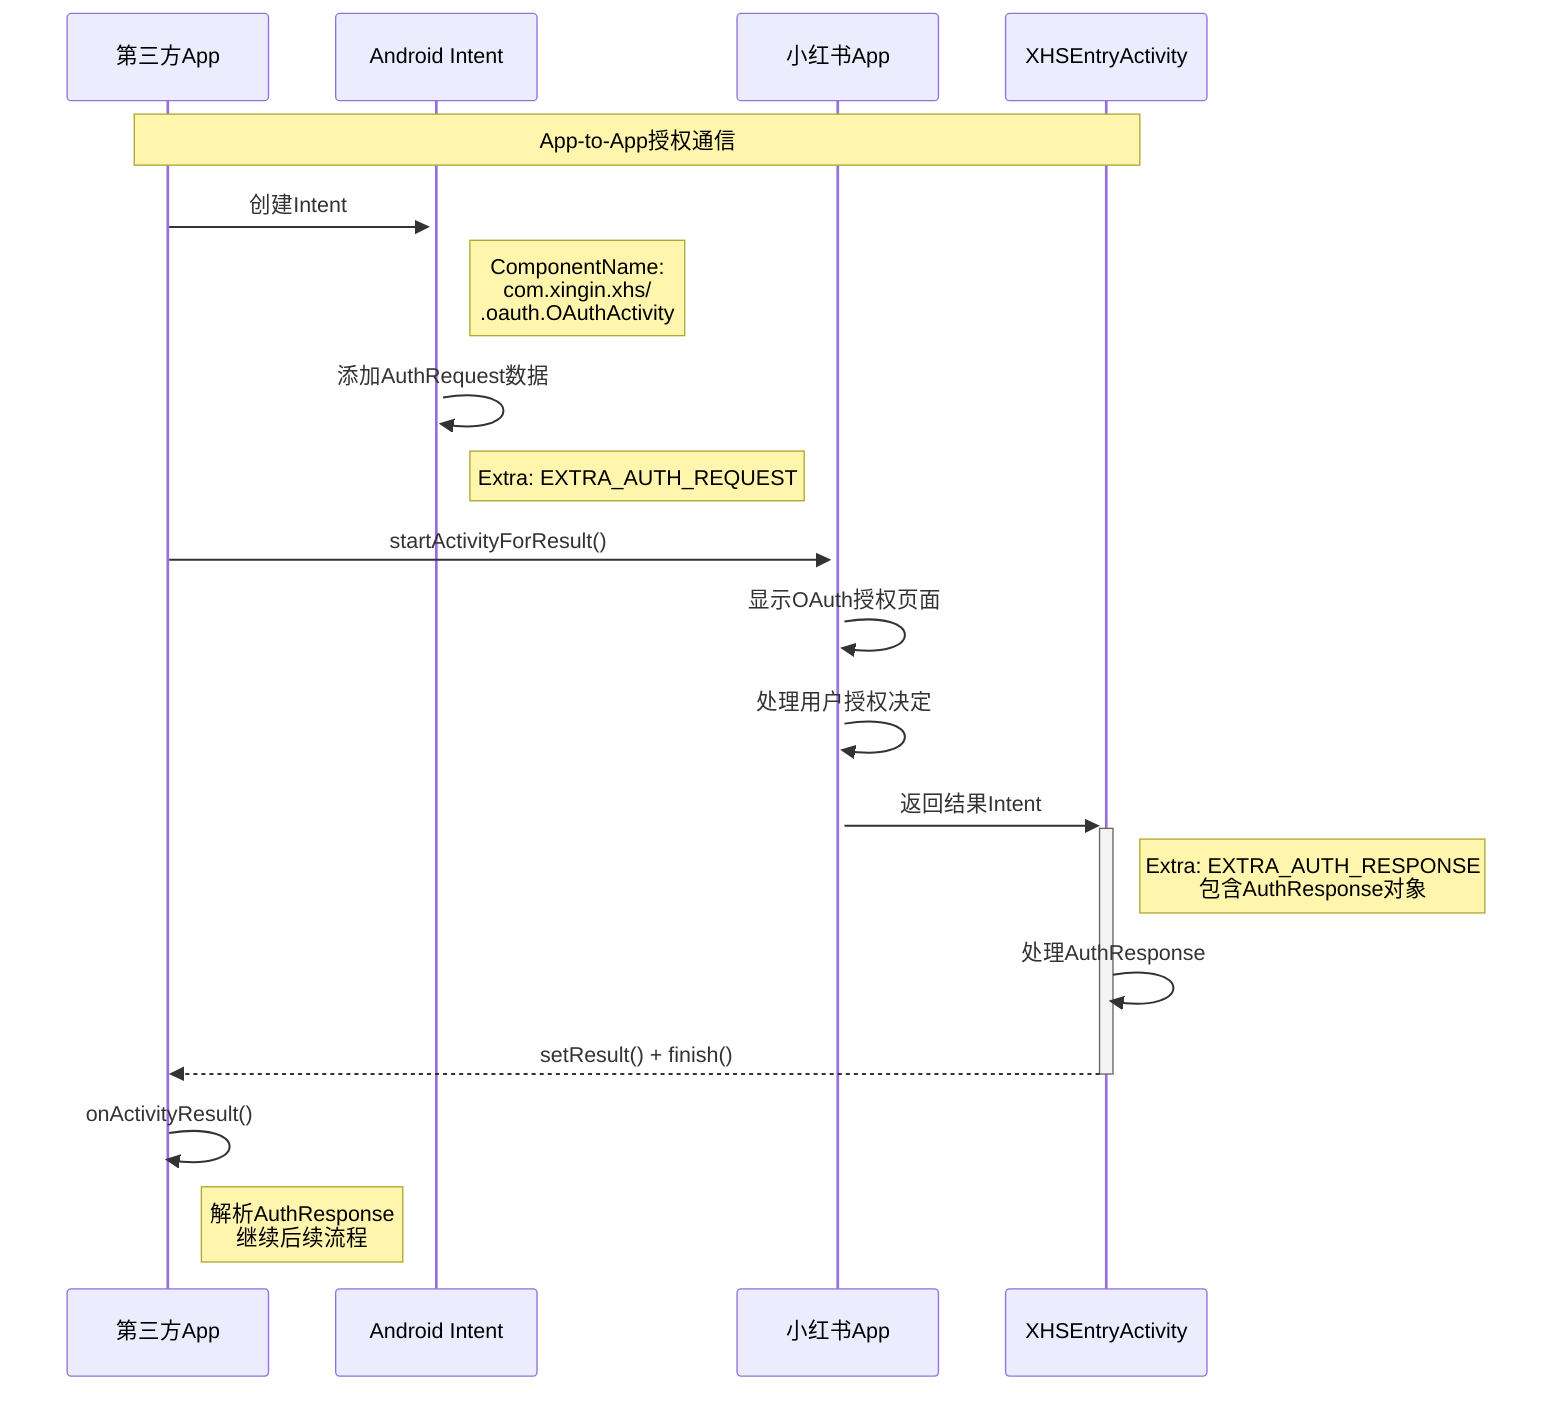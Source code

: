 sequenceDiagram
    participant ThirdParty as 第三方App
    participant Intent as Android Intent
    participant XHSApp as 小红书App
    participant Entry as XHSEntryActivity

    Note over ThirdParty,Entry: App-to-App授权通信
    
    ThirdParty->>+Intent: 创建Intent
    Note right of Intent: ComponentName:<br/>com.xingin.xhs/<br/>.oauth.OAuthActivity
    
    Intent->>Intent: 添加AuthRequest数据
    Note right of Intent: Extra: EXTRA_AUTH_REQUEST
    
    ThirdParty->>+XHSApp: startActivityForResult()
    
    XHSApp->>XHSApp: 显示OAuth授权页面
    XHSApp->>XHSApp: 处理用户授权决定
    
    XHSApp->>+Entry: 返回结果Intent
    Note right of Entry: Extra: EXTRA_AUTH_RESPONSE<br/>包含AuthResponse对象
    
    Entry->>Entry: 处理AuthResponse
    Entry-->>-ThirdParty: setResult() + finish()
    
    ThirdParty->>ThirdParty: onActivityResult()
    Note right of ThirdParty: 解析AuthResponse<br/>继续后续流程
